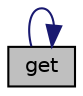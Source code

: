 digraph "get"
{
 // LATEX_PDF_SIZE
  edge [fontname="Helvetica",fontsize="10",labelfontname="Helvetica",labelfontsize="10"];
  node [fontname="Helvetica",fontsize="10",shape=record];
  rankdir="LR";
  Node1 [label="get",height=0.2,width=0.4,color="black", fillcolor="grey75", style="filled", fontcolor="black",tooltip="Raw, low-level get character function."];
  Node1 -> Node1 [color="midnightblue",fontsize="10",style="solid",fontname="Helvetica"];
}
